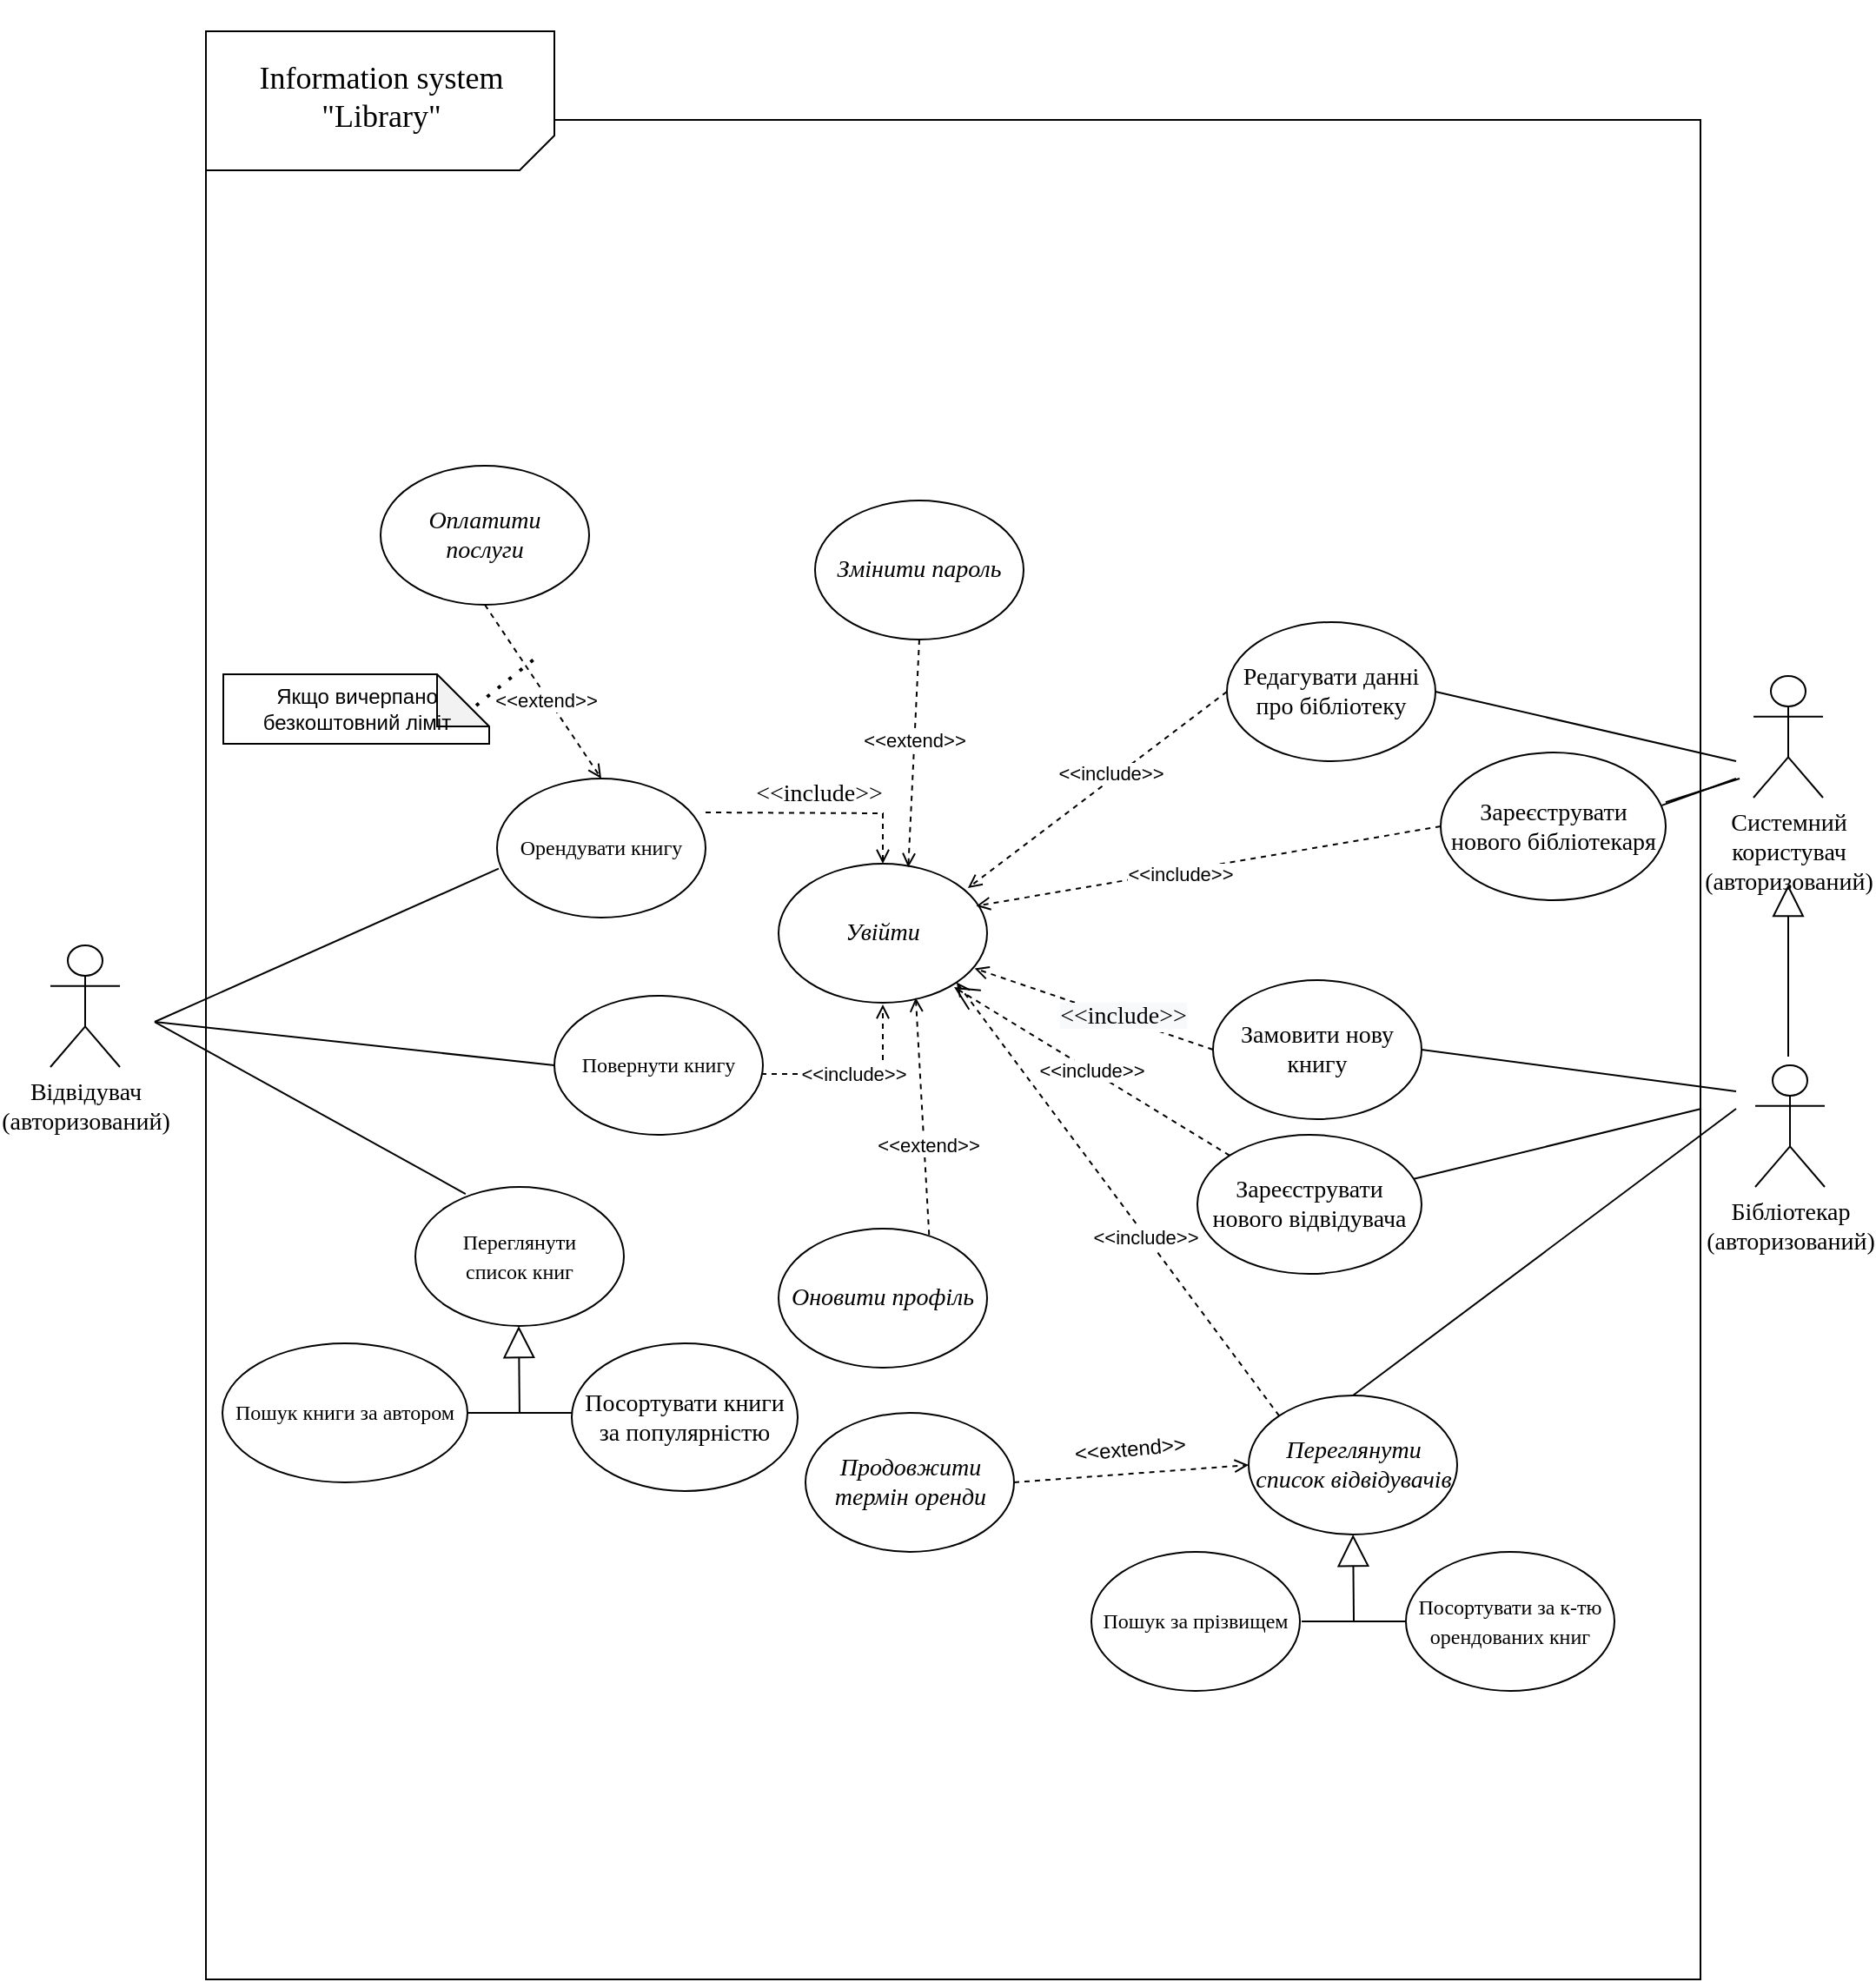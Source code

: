 <mxfile version="18.1.3" type="device"><diagram id="C5RBs43oDa-KdzZeNtuy" name="USE_CASE_DIAGRAM"><mxGraphModel dx="1824" dy="1478" grid="1" gridSize="10" guides="1" tooltips="1" connect="1" arrows="1" fold="1" page="1" pageScale="1" pageWidth="827" pageHeight="1169" math="0" shadow="0"><root><mxCell id="WIyWlLk6GJQsqaUBKTNV-0"/><mxCell id="WIyWlLk6GJQsqaUBKTNV-1" parent="WIyWlLk6GJQsqaUBKTNV-0"/><mxCell id="eMcqBWZ5B8e1dzfh7BGD-1" value="" style="rounded=0;whiteSpace=wrap;html=1;fontFamily=Times New Roman;fontSize=14;fontColor=default;strokeColor=default;fillColor=default;" vertex="1" parent="WIyWlLk6GJQsqaUBKTNV-1"><mxGeometry x="1219.5" y="141" width="860" height="1070" as="geometry"/></mxCell><mxCell id="eMcqBWZ5B8e1dzfh7BGD-2" value="&lt;p&gt;&lt;br&gt;&lt;/p&gt;" style="shape=card;whiteSpace=wrap;html=1;fontSize=36;size=20;direction=west;" vertex="1" parent="WIyWlLk6GJQsqaUBKTNV-1"><mxGeometry x="1219.5" y="90" width="200.5" height="80" as="geometry"/></mxCell><mxCell id="eMcqBWZ5B8e1dzfh7BGD-3" value="&lt;font style=&quot;font-size: 18px;&quot;&gt;Information system &quot;Library&quot;&lt;/font&gt;" style="text;html=1;strokeColor=none;fillColor=none;align=center;verticalAlign=middle;whiteSpace=wrap;rounded=0;fontFamily=Times New Roman;fontSize=14;" vertex="1" parent="WIyWlLk6GJQsqaUBKTNV-1"><mxGeometry x="1229.5" y="95" width="180.5" height="65" as="geometry"/></mxCell><mxCell id="eMcqBWZ5B8e1dzfh7BGD-4" value="Бібліотекар&lt;br&gt;(авторизований)" style="shape=umlActor;verticalLabelPosition=bottom;verticalAlign=top;html=1;fontFamily=Times New Roman;fontSize=14;" vertex="1" parent="WIyWlLk6GJQsqaUBKTNV-1"><mxGeometry x="2111" y="685" width="40" height="70" as="geometry"/></mxCell><mxCell id="eMcqBWZ5B8e1dzfh7BGD-5" value="Відвідувач&lt;br&gt;(авторизований)" style="shape=umlActor;verticalLabelPosition=bottom;verticalAlign=top;html=1;fontFamily=Times New Roman;fontSize=14;" vertex="1" parent="WIyWlLk6GJQsqaUBKTNV-1"><mxGeometry x="1130" y="616" width="40" height="70" as="geometry"/></mxCell><mxCell id="eMcqBWZ5B8e1dzfh7BGD-6" value="&lt;i&gt;Переглянути список відвідувачів&lt;/i&gt;" style="ellipse;whiteSpace=wrap;html=1;fontFamily=Times New Roman;fontSize=14;" vertex="1" parent="WIyWlLk6GJQsqaUBKTNV-1"><mxGeometry x="1819.5" y="875" width="120" height="80" as="geometry"/></mxCell><mxCell id="eMcqBWZ5B8e1dzfh7BGD-7" value="&lt;span style=&quot;font-size: 12px;&quot;&gt;Орендувати книгу&lt;/span&gt;" style="ellipse;whiteSpace=wrap;html=1;fontFamily=Times New Roman;fontSize=14;" vertex="1" parent="WIyWlLk6GJQsqaUBKTNV-1"><mxGeometry x="1387" y="520" width="120" height="80" as="geometry"/></mxCell><mxCell id="eMcqBWZ5B8e1dzfh7BGD-8" value="&lt;i&gt;Увійти&lt;/i&gt;" style="ellipse;whiteSpace=wrap;html=1;fontFamily=Times New Roman;fontSize=14;" vertex="1" parent="WIyWlLk6GJQsqaUBKTNV-1"><mxGeometry x="1549" y="569" width="120" height="80" as="geometry"/></mxCell><mxCell id="eMcqBWZ5B8e1dzfh7BGD-9" value="&lt;font style=&quot;font-size: 12px;&quot;&gt;Переглянути &lt;br&gt;список книг&lt;/font&gt;" style="ellipse;whiteSpace=wrap;html=1;fontFamily=Times New Roman;fontSize=14;" vertex="1" parent="WIyWlLk6GJQsqaUBKTNV-1"><mxGeometry x="1340" y="755" width="120" height="80" as="geometry"/></mxCell><mxCell id="eMcqBWZ5B8e1dzfh7BGD-10" value="&lt;i&gt;Оплатити &lt;br&gt;послуги&lt;/i&gt;" style="ellipse;whiteSpace=wrap;html=1;fontFamily=Times New Roman;fontSize=14;" vertex="1" parent="WIyWlLk6GJQsqaUBKTNV-1"><mxGeometry x="1320" y="340" width="120" height="80" as="geometry"/></mxCell><mxCell id="eMcqBWZ5B8e1dzfh7BGD-11" value="&lt;font style=&quot;font-size: 12px;&quot;&gt;Повернути книгу&lt;/font&gt;" style="ellipse;whiteSpace=wrap;html=1;fontFamily=Times New Roman;fontSize=14;" vertex="1" parent="WIyWlLk6GJQsqaUBKTNV-1"><mxGeometry x="1420" y="645" width="120" height="80" as="geometry"/></mxCell><mxCell id="eMcqBWZ5B8e1dzfh7BGD-12" value="&lt;i&gt;Продовжити термін оренди&lt;/i&gt;" style="ellipse;whiteSpace=wrap;html=1;fontFamily=Times New Roman;fontSize=14;" vertex="1" parent="WIyWlLk6GJQsqaUBKTNV-1"><mxGeometry x="1564.5" y="885" width="120" height="80" as="geometry"/></mxCell><mxCell id="eMcqBWZ5B8e1dzfh7BGD-13" value="" style="html=1;verticalAlign=bottom;labelBackgroundColor=none;endArrow=open;endFill=0;dashed=1;rounded=0;exitX=0.5;exitY=1;exitDx=0;exitDy=0;entryX=0.5;entryY=0;entryDx=0;entryDy=0;" edge="1" parent="WIyWlLk6GJQsqaUBKTNV-1" source="eMcqBWZ5B8e1dzfh7BGD-10" target="eMcqBWZ5B8e1dzfh7BGD-7"><mxGeometry x="-0.19" y="4" width="160" relative="1" as="geometry"><mxPoint x="1470" y="350" as="sourcePoint"/><mxPoint x="1610" y="320" as="targetPoint"/><mxPoint y="1" as="offset"/></mxGeometry></mxCell><mxCell id="eMcqBWZ5B8e1dzfh7BGD-89" value="&amp;lt;&amp;lt;extend&amp;gt;&amp;gt;" style="edgeLabel;html=1;align=center;verticalAlign=middle;resizable=0;points=[];" vertex="1" connectable="0" parent="eMcqBWZ5B8e1dzfh7BGD-13"><mxGeometry x="0.083" y="-2" relative="1" as="geometry"><mxPoint as="offset"/></mxGeometry></mxCell><mxCell id="eMcqBWZ5B8e1dzfh7BGD-14" value="" style="endArrow=block;endSize=16;endFill=0;html=1;rounded=0;" edge="1" parent="WIyWlLk6GJQsqaUBKTNV-1"><mxGeometry width="160" relative="1" as="geometry"><mxPoint x="1880" y="1005" as="sourcePoint"/><mxPoint x="1879.57" y="955" as="targetPoint"/></mxGeometry></mxCell><mxCell id="eMcqBWZ5B8e1dzfh7BGD-15" value="" style="line;strokeWidth=1;fillColor=none;align=left;verticalAlign=middle;spacingTop=-1;spacingLeft=3;spacingRight=3;rotatable=0;labelPosition=right;points=[];portConstraint=eastwest;" vertex="1" parent="WIyWlLk6GJQsqaUBKTNV-1"><mxGeometry x="1850" y="1001" width="60" height="8" as="geometry"/></mxCell><mxCell id="eMcqBWZ5B8e1dzfh7BGD-16" value="&lt;span style=&quot;font-size: 12px;&quot;&gt;Пошук за прізвищем&lt;/span&gt;" style="ellipse;whiteSpace=wrap;html=1;fontFamily=Times New Roman;fontSize=14;" vertex="1" parent="WIyWlLk6GJQsqaUBKTNV-1"><mxGeometry x="1729" y="965" width="120" height="80" as="geometry"/></mxCell><mxCell id="eMcqBWZ5B8e1dzfh7BGD-17" value="&lt;span style=&quot;font-size: 12px;&quot;&gt;Посортувати за к-тю орендованих книг&lt;/span&gt;" style="ellipse;whiteSpace=wrap;html=1;fontFamily=Times New Roman;fontSize=14;" vertex="1" parent="WIyWlLk6GJQsqaUBKTNV-1"><mxGeometry x="1910" y="965" width="120" height="80" as="geometry"/></mxCell><mxCell id="eMcqBWZ5B8e1dzfh7BGD-18" value="" style="text;strokeColor=none;fillColor=none;align=left;verticalAlign=middle;spacingTop=-1;spacingLeft=4;spacingRight=4;rotatable=0;labelPosition=right;points=[];portConstraint=eastwest;fontSize=12;" vertex="1" parent="WIyWlLk6GJQsqaUBKTNV-1"><mxGeometry x="1819.5" y="845" width="20" height="14" as="geometry"/></mxCell><mxCell id="eMcqBWZ5B8e1dzfh7BGD-19" value="" style="html=1;verticalAlign=bottom;labelBackgroundColor=none;endArrow=open;endFill=0;dashed=1;rounded=0;fontSize=12;exitX=1;exitY=0.5;exitDx=0;exitDy=0;entryX=0;entryY=0.5;entryDx=0;entryDy=0;" edge="1" parent="WIyWlLk6GJQsqaUBKTNV-1" source="eMcqBWZ5B8e1dzfh7BGD-12" target="eMcqBWZ5B8e1dzfh7BGD-6"><mxGeometry width="160" relative="1" as="geometry"><mxPoint x="1580.5" y="955" as="sourcePoint"/><mxPoint x="1752.5" y="965" as="targetPoint"/></mxGeometry></mxCell><mxCell id="eMcqBWZ5B8e1dzfh7BGD-20" value="" style="endArrow=block;endSize=16;endFill=0;html=1;rounded=0;startArrow=none;" edge="1" parent="WIyWlLk6GJQsqaUBKTNV-1"><mxGeometry width="160" relative="1" as="geometry"><mxPoint x="1399.963" y="885" as="sourcePoint"/><mxPoint x="1399.5" y="835" as="targetPoint"/></mxGeometry></mxCell><mxCell id="eMcqBWZ5B8e1dzfh7BGD-21" value="" style="endArrow=none;endSize=16;endFill=0;html=1;rounded=0;" edge="1" parent="WIyWlLk6GJQsqaUBKTNV-1"><mxGeometry width="160" relative="1" as="geometry"><mxPoint x="1399.93" y="885" as="sourcePoint"/><mxPoint x="1399.93" y="885" as="targetPoint"/></mxGeometry></mxCell><mxCell id="eMcqBWZ5B8e1dzfh7BGD-22" value="" style="line;strokeWidth=1;fillColor=none;align=left;verticalAlign=middle;spacingTop=-1;spacingLeft=3;spacingRight=3;rotatable=0;labelPosition=right;points=[];portConstraint=eastwest;" vertex="1" parent="WIyWlLk6GJQsqaUBKTNV-1"><mxGeometry x="1370" y="881" width="60" height="8" as="geometry"/></mxCell><mxCell id="eMcqBWZ5B8e1dzfh7BGD-23" value="&lt;span style=&quot;font-size: 12px;&quot;&gt;Пошук книги за автором&lt;/span&gt;" style="ellipse;whiteSpace=wrap;html=1;fontFamily=Times New Roman;fontSize=14; border=dashed;" vertex="1" parent="WIyWlLk6GJQsqaUBKTNV-1"><mxGeometry x="1229" y="845" width="141" height="80" as="geometry"/></mxCell><mxCell id="eMcqBWZ5B8e1dzfh7BGD-24" value="Посортувати книги за популярністю" style="ellipse;whiteSpace=wrap;html=1;fontFamily=Times New Roman;fontSize=14;" vertex="1" parent="WIyWlLk6GJQsqaUBKTNV-1"><mxGeometry x="1430" y="845" width="130" height="85" as="geometry"/></mxCell><mxCell id="eMcqBWZ5B8e1dzfh7BGD-25" value="" style="endArrow=block;endSize=16;endFill=0;html=1;rounded=0;" edge="1" parent="WIyWlLk6GJQsqaUBKTNV-1"><mxGeometry width="160" relative="1" as="geometry"><mxPoint x="2130" y="680" as="sourcePoint"/><mxPoint x="2130" y="581" as="targetPoint"/></mxGeometry></mxCell><mxCell id="eMcqBWZ5B8e1dzfh7BGD-26" value="Системний &lt;br&gt;користувач&lt;br&gt;(авторизований)" style="shape=umlActor;verticalLabelPosition=bottom;verticalAlign=top;html=1;fontFamily=Times New Roman;fontSize=14;" vertex="1" parent="WIyWlLk6GJQsqaUBKTNV-1"><mxGeometry x="2110" y="461" width="40" height="70" as="geometry"/></mxCell><mxCell id="eMcqBWZ5B8e1dzfh7BGD-27" value="&amp;lt;&amp;lt;include&amp;gt;&amp;gt;" style="html=1;verticalAlign=bottom;labelBackgroundColor=none;endArrow=open;endFill=0;dashed=1;rounded=0;fontFamily=Times New Roman;fontSize=14;fontColor=default;entryX=0.5;entryY=0;entryDx=0;entryDy=0;" edge="1" parent="WIyWlLk6GJQsqaUBKTNV-1" target="eMcqBWZ5B8e1dzfh7BGD-8"><mxGeometry width="160" relative="1" as="geometry"><mxPoint x="1507" y="539.5" as="sourcePoint"/><mxPoint x="1667" y="539.5" as="targetPoint"/><Array as="points"><mxPoint x="1609" y="540"/></Array></mxGeometry></mxCell><mxCell id="eMcqBWZ5B8e1dzfh7BGD-28" value="" style="html=1;verticalAlign=bottom;labelBackgroundColor=none;endArrow=open;endFill=0;dashed=1;rounded=0;fontFamily=Times New Roman;fontSize=14;fontColor=default;entryX=0.5;entryY=1;entryDx=0;entryDy=0;" edge="1" parent="WIyWlLk6GJQsqaUBKTNV-1"><mxGeometry x="-0.436" width="160" relative="1" as="geometry"><mxPoint x="1539" y="690" as="sourcePoint"/><mxPoint x="1609" y="650" as="targetPoint"/><Array as="points"><mxPoint x="1609" y="690"/></Array><mxPoint as="offset"/></mxGeometry></mxCell><mxCell id="eMcqBWZ5B8e1dzfh7BGD-88" value="&amp;lt;&amp;lt;include&amp;gt;&amp;gt;" style="edgeLabel;html=1;align=center;verticalAlign=middle;resizable=0;points=[];" vertex="1" connectable="0" parent="eMcqBWZ5B8e1dzfh7BGD-28"><mxGeometry x="-0.036" relative="1" as="geometry"><mxPoint as="offset"/></mxGeometry></mxCell><mxCell id="eMcqBWZ5B8e1dzfh7BGD-29" value="" style="html=1;verticalAlign=bottom;labelBackgroundColor=none;endArrow=open;endFill=0;dashed=1;rounded=0;fontFamily=Times New Roman;fontSize=14;fontColor=default;exitX=0;exitY=0;exitDx=0;exitDy=0;entryX=1;entryY=1;entryDx=0;entryDy=0;" edge="1" parent="WIyWlLk6GJQsqaUBKTNV-1" source="eMcqBWZ5B8e1dzfh7BGD-6" target="eMcqBWZ5B8e1dzfh7BGD-8"><mxGeometry width="160" relative="1" as="geometry"><mxPoint x="1540" y="750" as="sourcePoint"/><mxPoint x="1700" y="750" as="targetPoint"/><Array as="points"/></mxGeometry></mxCell><mxCell id="eMcqBWZ5B8e1dzfh7BGD-94" value="&amp;lt;&amp;lt;include&amp;gt;&amp;gt;" style="edgeLabel;html=1;align=center;verticalAlign=middle;resizable=0;points=[];" vertex="1" connectable="0" parent="eMcqBWZ5B8e1dzfh7BGD-29"><mxGeometry x="-0.17" y="1" relative="1" as="geometry"><mxPoint as="offset"/></mxGeometry></mxCell><mxCell id="eMcqBWZ5B8e1dzfh7BGD-32" value="Редагувати данні про бібліотеку" style="ellipse;whiteSpace=wrap;html=1;fontFamily=Times New Roman;fontSize=14;" vertex="1" parent="WIyWlLk6GJQsqaUBKTNV-1"><mxGeometry x="1807" y="430" width="120" height="80" as="geometry"/></mxCell><mxCell id="eMcqBWZ5B8e1dzfh7BGD-33" value="" style="html=1;verticalAlign=bottom;labelBackgroundColor=none;endArrow=open;endFill=0;dashed=1;rounded=0;fontFamily=Times New Roman;fontSize=14;fontColor=default;exitX=0;exitY=0.5;exitDx=0;exitDy=0;entryX=0.908;entryY=0.175;entryDx=0;entryDy=0;entryPerimeter=0;" edge="1" parent="WIyWlLk6GJQsqaUBKTNV-1" source="eMcqBWZ5B8e1dzfh7BGD-32" target="eMcqBWZ5B8e1dzfh7BGD-8"><mxGeometry x="-0.298" y="16" width="160" relative="1" as="geometry"><mxPoint x="1740" y="590" as="sourcePoint"/><mxPoint x="1670" y="610" as="targetPoint"/><mxPoint x="-1" as="offset"/></mxGeometry></mxCell><mxCell id="eMcqBWZ5B8e1dzfh7BGD-92" value="&amp;lt;&amp;lt;include&amp;gt;&amp;gt;" style="edgeLabel;html=1;align=center;verticalAlign=middle;resizable=0;points=[];" vertex="1" connectable="0" parent="eMcqBWZ5B8e1dzfh7BGD-33"><mxGeometry x="-0.117" y="-4" relative="1" as="geometry"><mxPoint x="1" as="offset"/></mxGeometry></mxCell><mxCell id="eMcqBWZ5B8e1dzfh7BGD-38" value="&lt;span style=&quot;font-family: Helvetica; font-size: 12px;&quot;&gt;&amp;lt;&amp;lt;extend&amp;gt;&amp;gt;&lt;/span&gt;" style="text;html=1;align=center;verticalAlign=middle;resizable=0;points=[];autosize=1;strokeColor=none;fillColor=none;fontSize=14;fontFamily=Times New Roman;fontColor=default;rotation=-5;" vertex="1" parent="WIyWlLk6GJQsqaUBKTNV-1"><mxGeometry x="1710.5" y="896" width="80" height="20" as="geometry"/></mxCell><mxCell id="eMcqBWZ5B8e1dzfh7BGD-45" value="" style="endArrow=none;html=1;rounded=0;fontFamily=Times New Roman;fontSize=14;fontColor=default;entryX=0.008;entryY=0.648;entryDx=0;entryDy=0;entryPerimeter=0;" edge="1" parent="WIyWlLk6GJQsqaUBKTNV-1" target="eMcqBWZ5B8e1dzfh7BGD-7"><mxGeometry width="50" height="50" relative="1" as="geometry"><mxPoint x="1190" y="660" as="sourcePoint"/><mxPoint x="1520" y="610" as="targetPoint"/></mxGeometry></mxCell><mxCell id="eMcqBWZ5B8e1dzfh7BGD-46" value="" style="endArrow=none;html=1;rounded=0;fontFamily=Times New Roman;fontSize=14;fontColor=default;entryX=0;entryY=0.5;entryDx=0;entryDy=0;" edge="1" parent="WIyWlLk6GJQsqaUBKTNV-1" target="eMcqBWZ5B8e1dzfh7BGD-11"><mxGeometry width="50" height="50" relative="1" as="geometry"><mxPoint x="1190" y="660" as="sourcePoint"/><mxPoint x="1396.64" y="569.84" as="targetPoint"/></mxGeometry></mxCell><mxCell id="eMcqBWZ5B8e1dzfh7BGD-47" value="" style="endArrow=none;html=1;rounded=0;fontFamily=Times New Roman;fontSize=14;fontColor=default;entryX=0.241;entryY=0.05;entryDx=0;entryDy=0;entryPerimeter=0;" edge="1" parent="WIyWlLk6GJQsqaUBKTNV-1" target="eMcqBWZ5B8e1dzfh7BGD-9"><mxGeometry width="50" height="50" relative="1" as="geometry"><mxPoint x="1190" y="660" as="sourcePoint"/><mxPoint x="1406.64" y="579.84" as="targetPoint"/></mxGeometry></mxCell><mxCell id="eMcqBWZ5B8e1dzfh7BGD-48" value="" style="endArrow=none;html=1;rounded=0;fontFamily=Times New Roman;fontSize=14;fontColor=default;exitX=0.5;exitY=0;exitDx=0;exitDy=0;" edge="1" parent="WIyWlLk6GJQsqaUBKTNV-1" source="eMcqBWZ5B8e1dzfh7BGD-6"><mxGeometry width="50" height="50" relative="1" as="geometry"><mxPoint x="1740" y="662.5" as="sourcePoint"/><mxPoint x="2100" y="710" as="targetPoint"/></mxGeometry></mxCell><mxCell id="eMcqBWZ5B8e1dzfh7BGD-49" value="" style="endArrow=none;html=1;rounded=0;fontFamily=Times New Roman;fontSize=14;fontColor=default;exitX=1;exitY=0.5;exitDx=0;exitDy=0;" edge="1" parent="WIyWlLk6GJQsqaUBKTNV-1" source="eMcqBWZ5B8e1dzfh7BGD-32"><mxGeometry width="50" height="50" relative="1" as="geometry"><mxPoint x="1839" y="745" as="sourcePoint"/><mxPoint x="2100" y="510" as="targetPoint"/></mxGeometry></mxCell><mxCell id="eMcqBWZ5B8e1dzfh7BGD-51" value="" style="endArrow=none;html=1;rounded=0;fontFamily=Times New Roman;fontSize=14;fontColor=default;exitX=1;exitY=0.5;exitDx=0;exitDy=0;" edge="1" parent="WIyWlLk6GJQsqaUBKTNV-1" source="eMcqBWZ5B8e1dzfh7BGD-52"><mxGeometry width="50" height="50" relative="1" as="geometry"><mxPoint x="1927" y="670" as="sourcePoint"/><mxPoint x="2100" y="700" as="targetPoint"/></mxGeometry></mxCell><mxCell id="eMcqBWZ5B8e1dzfh7BGD-52" value="Замовити нову книгу" style="ellipse;whiteSpace=wrap;html=1;fontFamily=Times New Roman;fontSize=14;" vertex="1" parent="WIyWlLk6GJQsqaUBKTNV-1"><mxGeometry x="1799" y="636" width="120" height="80" as="geometry"/></mxCell><mxCell id="eMcqBWZ5B8e1dzfh7BGD-53" value="" style="html=1;verticalAlign=bottom;labelBackgroundColor=none;endArrow=open;endFill=0;dashed=1;rounded=0;fontFamily=Times New Roman;fontSize=14;fontColor=default;exitX=0;exitY=0.5;exitDx=0;exitDy=0;entryX=0.94;entryY=0.753;entryDx=0;entryDy=0;entryPerimeter=0;" edge="1" parent="WIyWlLk6GJQsqaUBKTNV-1" source="eMcqBWZ5B8e1dzfh7BGD-52" target="eMcqBWZ5B8e1dzfh7BGD-8"><mxGeometry x="-0.298" y="16" width="160" relative="1" as="geometry"><mxPoint x="1817" y="480" as="sourcePoint"/><mxPoint x="1680" y="620" as="targetPoint"/><mxPoint x="-1" as="offset"/></mxGeometry></mxCell><mxCell id="eMcqBWZ5B8e1dzfh7BGD-96" value="&lt;span style=&quot;font-family: &amp;quot;Times New Roman&amp;quot;; font-size: 14px; background-color: rgb(248, 249, 250);&quot;&gt;&amp;lt;&amp;lt;include&amp;gt;&amp;gt;&lt;/span&gt;" style="edgeLabel;html=1;align=center;verticalAlign=middle;resizable=0;points=[];" vertex="1" connectable="0" parent="eMcqBWZ5B8e1dzfh7BGD-53"><mxGeometry x="-0.236" y="-1" relative="1" as="geometry"><mxPoint as="offset"/></mxGeometry></mxCell><mxCell id="eMcqBWZ5B8e1dzfh7BGD-58" value="Зареєструвати нового бібліотекаря" style="ellipse;whiteSpace=wrap;html=1;fontFamily=Times New Roman;fontSize=14;" vertex="1" parent="WIyWlLk6GJQsqaUBKTNV-1"><mxGeometry x="1930" y="505" width="129.5" height="85" as="geometry"/></mxCell><mxCell id="eMcqBWZ5B8e1dzfh7BGD-59" value="" style="endArrow=none;html=1;rounded=0;fontFamily=Times New Roman;fontSize=14;fontColor=default;exitX=0.983;exitY=0.358;exitDx=0;exitDy=0;exitPerimeter=0;" edge="1" parent="WIyWlLk6GJQsqaUBKTNV-1" source="eMcqBWZ5B8e1dzfh7BGD-58"><mxGeometry width="50" height="50" relative="1" as="geometry"><mxPoint x="1937" y="480.0" as="sourcePoint"/><mxPoint x="2100" y="520" as="targetPoint"/></mxGeometry></mxCell><mxCell id="eMcqBWZ5B8e1dzfh7BGD-60" value="" style="html=1;verticalAlign=bottom;labelBackgroundColor=none;endArrow=open;endFill=0;dashed=1;rounded=0;fontFamily=Times New Roman;fontSize=14;fontColor=default;exitX=0;exitY=0.5;exitDx=0;exitDy=0;entryX=0.948;entryY=0.304;entryDx=0;entryDy=0;entryPerimeter=0;" edge="1" parent="WIyWlLk6GJQsqaUBKTNV-1" source="eMcqBWZ5B8e1dzfh7BGD-58" target="eMcqBWZ5B8e1dzfh7BGD-8"><mxGeometry x="-0.298" y="16" width="160" relative="1" as="geometry"><mxPoint x="1817.0" y="480.0" as="sourcePoint"/><mxPoint x="1667.96" y="593" as="targetPoint"/><mxPoint x="-1" as="offset"/><Array as="points"/></mxGeometry></mxCell><mxCell id="eMcqBWZ5B8e1dzfh7BGD-93" value="&amp;lt;&amp;lt;include&amp;gt;&amp;gt;" style="edgeLabel;html=1;align=center;verticalAlign=middle;resizable=0;points=[];" vertex="1" connectable="0" parent="eMcqBWZ5B8e1dzfh7BGD-60"><mxGeometry x="0.124" y="1" relative="1" as="geometry"><mxPoint as="offset"/></mxGeometry></mxCell><mxCell id="eMcqBWZ5B8e1dzfh7BGD-62" value="&lt;i&gt;Змінити пароль&lt;/i&gt;" style="ellipse;whiteSpace=wrap;html=1;fontFamily=Times New Roman;fontSize=14;" vertex="1" parent="WIyWlLk6GJQsqaUBKTNV-1"><mxGeometry x="1570" y="360" width="120" height="80" as="geometry"/></mxCell><mxCell id="eMcqBWZ5B8e1dzfh7BGD-63" value="&lt;i&gt;Оновити профіль&lt;/i&gt;" style="ellipse;whiteSpace=wrap;html=1;fontFamily=Times New Roman;fontSize=14;" vertex="1" parent="WIyWlLk6GJQsqaUBKTNV-1"><mxGeometry x="1549" y="779" width="120" height="80" as="geometry"/></mxCell><mxCell id="eMcqBWZ5B8e1dzfh7BGD-64" value="" style="html=1;verticalAlign=bottom;labelBackgroundColor=none;endArrow=open;endFill=0;dashed=1;rounded=0;fontFamily=Times New Roman;fontSize=14;fontColor=default;entryX=0.658;entryY=0.964;entryDx=0;entryDy=0;entryPerimeter=0;exitX=0.722;exitY=0.045;exitDx=0;exitDy=0;exitPerimeter=0;" edge="1" parent="WIyWlLk6GJQsqaUBKTNV-1" source="eMcqBWZ5B8e1dzfh7BGD-63" target="eMcqBWZ5B8e1dzfh7BGD-8"><mxGeometry x="-0.163" y="9" width="160" relative="1" as="geometry"><mxPoint x="1870.0" y="510" as="sourcePoint"/><mxPoint x="1663.08" y="734.36" as="targetPoint"/><mxPoint as="offset"/></mxGeometry></mxCell><mxCell id="eMcqBWZ5B8e1dzfh7BGD-97" value="&amp;lt;&amp;lt;extend&amp;gt;&amp;gt;" style="edgeLabel;html=1;align=center;verticalAlign=middle;resizable=0;points=[];" vertex="1" connectable="0" parent="eMcqBWZ5B8e1dzfh7BGD-64"><mxGeometry x="-0.246" y="-2" relative="1" as="geometry"><mxPoint as="offset"/></mxGeometry></mxCell><mxCell id="eMcqBWZ5B8e1dzfh7BGD-65" value="" style="html=1;verticalAlign=bottom;labelBackgroundColor=none;endArrow=open;endFill=0;dashed=1;rounded=0;fontFamily=Times New Roman;fontSize=14;fontColor=default;exitX=0.5;exitY=1;exitDx=0;exitDy=0;entryX=0.622;entryY=0.026;entryDx=0;entryDy=0;entryPerimeter=0;" edge="1" parent="WIyWlLk6GJQsqaUBKTNV-1" source="eMcqBWZ5B8e1dzfh7BGD-62" target="eMcqBWZ5B8e1dzfh7BGD-8"><mxGeometry x="-0.163" y="9" width="160" relative="1" as="geometry"><mxPoint x="1860" y="360" as="sourcePoint"/><mxPoint x="1653.08" y="584.36" as="targetPoint"/><mxPoint as="offset"/></mxGeometry></mxCell><mxCell id="eMcqBWZ5B8e1dzfh7BGD-91" value="&amp;lt;&amp;lt;extend&amp;gt;&amp;gt;" style="edgeLabel;html=1;align=center;verticalAlign=middle;resizable=0;points=[];" vertex="1" connectable="0" parent="eMcqBWZ5B8e1dzfh7BGD-65"><mxGeometry x="-0.115" relative="1" as="geometry"><mxPoint as="offset"/></mxGeometry></mxCell><mxCell id="eMcqBWZ5B8e1dzfh7BGD-68" value="" style="endArrow=none;html=1;rounded=0;fontFamily=Times New Roman;fontSize=14;fontColor=default;exitX=0.983;exitY=0.358;exitDx=0;exitDy=0;exitPerimeter=0;" edge="1" parent="WIyWlLk6GJQsqaUBKTNV-1"><mxGeometry width="50" height="50" relative="1" as="geometry"><mxPoint x="2059.5" y="533.64" as="sourcePoint"/><mxPoint x="2102.04" y="520" as="targetPoint"/></mxGeometry></mxCell><mxCell id="eMcqBWZ5B8e1dzfh7BGD-75" value="Якщо вичерпано безкоштовний ліміт" style="shape=note;whiteSpace=wrap;html=1;backgroundOutline=1;darkOpacity=0.05;" vertex="1" parent="WIyWlLk6GJQsqaUBKTNV-1"><mxGeometry x="1229.5" y="460" width="153" height="40" as="geometry"/></mxCell><mxCell id="eMcqBWZ5B8e1dzfh7BGD-80" value="" style="endArrow=none;dashed=1;html=1;dashPattern=1 3;strokeWidth=2;rounded=0;exitX=0.951;exitY=0.45;exitDx=0;exitDy=0;exitPerimeter=0;" edge="1" parent="WIyWlLk6GJQsqaUBKTNV-1" source="eMcqBWZ5B8e1dzfh7BGD-75"><mxGeometry width="50" height="50" relative="1" as="geometry"><mxPoint x="1390" y="470" as="sourcePoint"/><mxPoint x="1410" y="450" as="targetPoint"/></mxGeometry></mxCell><mxCell id="eMcqBWZ5B8e1dzfh7BGD-82" value="Зареєструвати нового відвідувача" style="ellipse;whiteSpace=wrap;html=1;fontFamily=Times New Roman;fontSize=14;" vertex="1" parent="WIyWlLk6GJQsqaUBKTNV-1"><mxGeometry x="1790" y="725" width="129" height="80" as="geometry"/></mxCell><mxCell id="eMcqBWZ5B8e1dzfh7BGD-85" value="" style="endArrow=none;html=1;rounded=0;" edge="1" parent="WIyWlLk6GJQsqaUBKTNV-1" source="eMcqBWZ5B8e1dzfh7BGD-82"><mxGeometry width="50" height="50" relative="1" as="geometry"><mxPoint x="1930" y="780" as="sourcePoint"/><mxPoint x="2080" y="710" as="targetPoint"/></mxGeometry></mxCell><mxCell id="eMcqBWZ5B8e1dzfh7BGD-87" value="&amp;lt;&amp;lt;include&amp;gt;&amp;gt;" style="endArrow=open;endSize=12;dashed=1;html=1;rounded=0;" edge="1" parent="WIyWlLk6GJQsqaUBKTNV-1" source="eMcqBWZ5B8e1dzfh7BGD-82"><mxGeometry width="160" relative="1" as="geometry"><mxPoint x="1660" y="720" as="sourcePoint"/><mxPoint x="1650" y="640" as="targetPoint"/></mxGeometry></mxCell></root></mxGraphModel></diagram></mxfile>